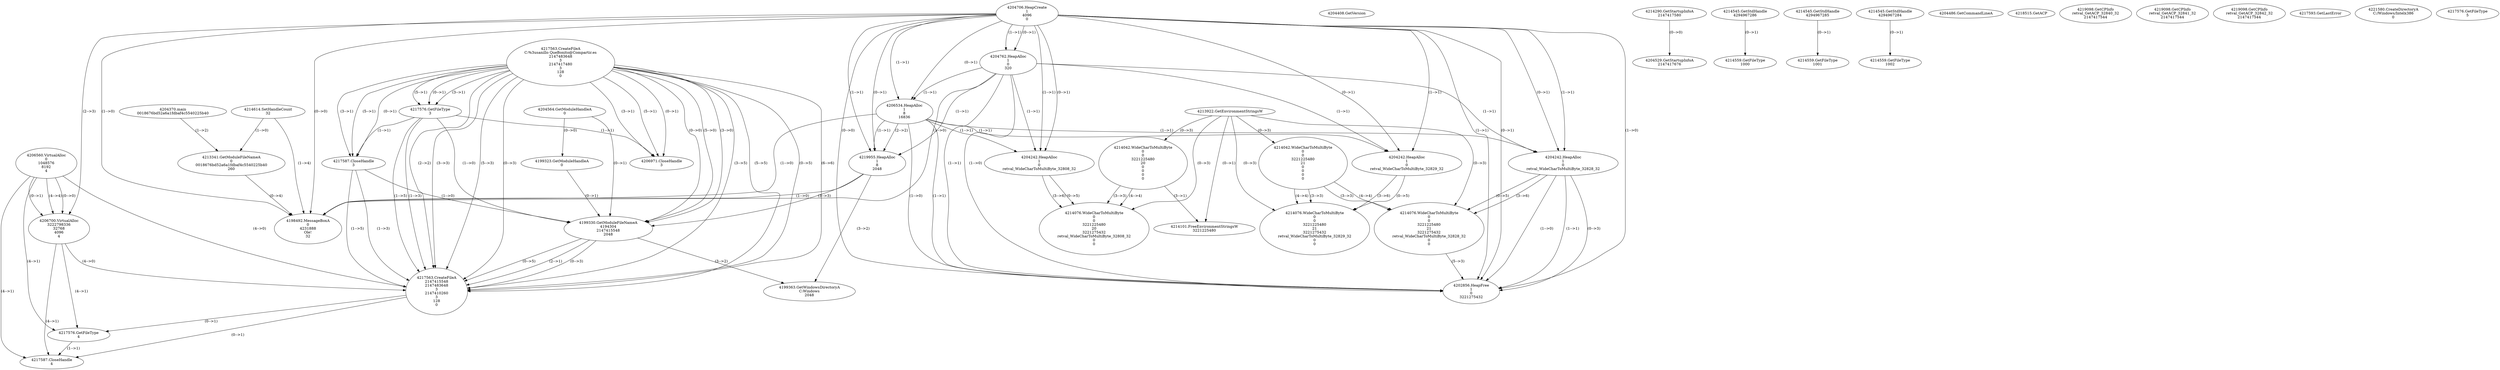 // Global SCDG with merge call
digraph {
	0 [label="4204370.main
0018676bd52a6a1fdbaf4c5540225b40"]
	1 [label="4204408.GetVersion
"]
	2 [label="4204706.HeapCreate
1
4096
0"]
	3 [label="4204762.HeapAlloc
1
0
320"]
	2 -> 3 [label="(1-->1)"]
	2 -> 3 [label="(0-->1)"]
	4 [label="4206534.HeapAlloc
1
8
16836"]
	2 -> 4 [label="(1-->1)"]
	2 -> 4 [label="(0-->1)"]
	3 -> 4 [label="(1-->1)"]
	5 [label="4206560.VirtualAlloc
0
1048576
8192
4"]
	6 [label="4206700.VirtualAlloc
3222798336
32768
4096
4"]
	5 -> 6 [label="(0-->1)"]
	2 -> 6 [label="(2-->3)"]
	5 -> 6 [label="(4-->4)"]
	5 -> 6 [label="(0-->0)"]
	7 [label="4214290.GetStartupInfoA
2147417580"]
	8 [label="4214545.GetStdHandle
4294967286"]
	9 [label="4214559.GetFileType
1000"]
	8 -> 9 [label="(0-->1)"]
	10 [label="4214545.GetStdHandle
4294967285"]
	11 [label="4214559.GetFileType
1001"]
	10 -> 11 [label="(0-->1)"]
	12 [label="4214545.GetStdHandle
4294967284"]
	13 [label="4214559.GetFileType
1002"]
	12 -> 13 [label="(0-->1)"]
	14 [label="4214614.SetHandleCount
32"]
	15 [label="4204486.GetCommandLineA
"]
	16 [label="4213922.GetEnvironmentStringsW
"]
	17 [label="4214042.WideCharToMultiByte
0
0
3221225480
20
0
0
0
0"]
	16 -> 17 [label="(0-->3)"]
	18 [label="4214101.FreeEnvironmentStringsW
3221225480"]
	16 -> 18 [label="(0-->1)"]
	17 -> 18 [label="(3-->1)"]
	19 [label="4218515.GetACP
"]
	20 [label="4213341.GetModuleFileNameA
0
0018676bd52a6a1fdbaf4c5540225b40
260"]
	0 -> 20 [label="(1-->2)"]
	14 -> 20 [label="(1-->0)"]
	21 [label="4219955.HeapAlloc
1
8
2048"]
	2 -> 21 [label="(1-->1)"]
	2 -> 21 [label="(0-->1)"]
	3 -> 21 [label="(1-->1)"]
	4 -> 21 [label="(1-->1)"]
	4 -> 21 [label="(2-->2)"]
	22 [label="4204529.GetStartupInfoA
2147417676"]
	7 -> 22 [label="(0-->0)"]
	23 [label="4204564.GetModuleHandleA
0"]
	24 [label="4217563.CreateFileA
C:\Gusanillo QueBonito@Compartir.es
2147483648
3
2147417480
3
128
0"]
	25 [label="4217576.GetFileType
3"]
	24 -> 25 [label="(3-->1)"]
	24 -> 25 [label="(5-->1)"]
	24 -> 25 [label="(0-->1)"]
	26 [label="4206971.CloseHandle
3"]
	24 -> 26 [label="(3-->1)"]
	24 -> 26 [label="(5-->1)"]
	24 -> 26 [label="(0-->1)"]
	25 -> 26 [label="(1-->1)"]
	27 [label="4198492.MessageBoxA
0
4231888
Ole!
32"]
	14 -> 27 [label="(1-->4)"]
	20 -> 27 [label="(0-->4)"]
	2 -> 27 [label="(1-->0)"]
	2 -> 27 [label="(0-->0)"]
	3 -> 27 [label="(1-->0)"]
	4 -> 27 [label="(1-->0)"]
	21 -> 27 [label="(1-->0)"]
	28 [label="4219098.GetCPInfo
retval_GetACP_32840_32
2147417544"]
	29 [label="4219098.GetCPInfo
retval_GetACP_32841_32
2147417544"]
	30 [label="4219098.GetCPInfo
retval_GetACP_32842_32
2147417544"]
	31 [label="4217587.CloseHandle
3"]
	24 -> 31 [label="(3-->1)"]
	24 -> 31 [label="(5-->1)"]
	24 -> 31 [label="(0-->1)"]
	25 -> 31 [label="(1-->1)"]
	32 [label="4217593.GetLastError
"]
	33 [label="4199323.GetModuleHandleA
0"]
	23 -> 33 [label="(0-->0)"]
	34 [label="4199330.GetModuleFileNameA
4194304
2147415548
2048"]
	23 -> 34 [label="(0-->1)"]
	33 -> 34 [label="(0-->1)"]
	21 -> 34 [label="(3-->3)"]
	24 -> 34 [label="(3-->0)"]
	24 -> 34 [label="(5-->0)"]
	24 -> 34 [label="(0-->0)"]
	25 -> 34 [label="(1-->0)"]
	31 -> 34 [label="(1-->0)"]
	35 [label="4199363.GetWindowsDirectoryA
C:\Windows
2048"]
	21 -> 35 [label="(3-->2)"]
	34 -> 35 [label="(3-->2)"]
	36 [label="4221580.CreateDirectoryA
C:/Windows/Intelx386
0"]
	37 [label="4217563.CreateFileA
2147415548
2147483648
3
2147410260
3
128
0"]
	34 -> 37 [label="(2-->1)"]
	24 -> 37 [label="(2-->2)"]
	24 -> 37 [label="(3-->3)"]
	24 -> 37 [label="(5-->3)"]
	24 -> 37 [label="(0-->3)"]
	25 -> 37 [label="(1-->3)"]
	31 -> 37 [label="(1-->3)"]
	34 -> 37 [label="(0-->3)"]
	24 -> 37 [label="(3-->5)"]
	24 -> 37 [label="(5-->5)"]
	24 -> 37 [label="(0-->5)"]
	25 -> 37 [label="(1-->5)"]
	31 -> 37 [label="(1-->5)"]
	34 -> 37 [label="(0-->5)"]
	24 -> 37 [label="(6-->6)"]
	5 -> 37 [label="(4-->0)"]
	6 -> 37 [label="(4-->0)"]
	38 [label="4217576.GetFileType
4"]
	5 -> 38 [label="(4-->1)"]
	6 -> 38 [label="(4-->1)"]
	37 -> 38 [label="(0-->1)"]
	39 [label="4217587.CloseHandle
4"]
	5 -> 39 [label="(4-->1)"]
	6 -> 39 [label="(4-->1)"]
	37 -> 39 [label="(0-->1)"]
	38 -> 39 [label="(1-->1)"]
	40 [label="4217576.GetFileType
5"]
	41 [label="4214042.WideCharToMultiByte
0
0
3221225480
21
0
0
0
0"]
	16 -> 41 [label="(0-->3)"]
	42 [label="4204242.HeapAlloc
1
0
retval_WideCharToMultiByte_32828_32"]
	2 -> 42 [label="(1-->1)"]
	2 -> 42 [label="(0-->1)"]
	3 -> 42 [label="(1-->1)"]
	4 -> 42 [label="(1-->1)"]
	43 [label="4214076.WideCharToMultiByte
0
0
3221225480
21
3221275432
retval_WideCharToMultiByte_32828_32
0
0"]
	16 -> 43 [label="(0-->3)"]
	41 -> 43 [label="(3-->3)"]
	41 -> 43 [label="(4-->4)"]
	42 -> 43 [label="(0-->5)"]
	42 -> 43 [label="(3-->6)"]
	44 [label="4202856.HeapFree
1
0
3221275432"]
	2 -> 44 [label="(1-->1)"]
	2 -> 44 [label="(0-->1)"]
	3 -> 44 [label="(1-->1)"]
	4 -> 44 [label="(1-->1)"]
	42 -> 44 [label="(1-->1)"]
	42 -> 44 [label="(0-->3)"]
	43 -> 44 [label="(5-->3)"]
	2 -> 44 [label="(1-->0)"]
	2 -> 44 [label="(0-->0)"]
	3 -> 44 [label="(1-->0)"]
	4 -> 44 [label="(1-->0)"]
	42 -> 44 [label="(1-->0)"]
	45 [label="4204242.HeapAlloc
1
0
retval_WideCharToMultiByte_32829_32"]
	2 -> 45 [label="(1-->1)"]
	2 -> 45 [label="(0-->1)"]
	3 -> 45 [label="(1-->1)"]
	4 -> 45 [label="(1-->1)"]
	46 [label="4214076.WideCharToMultiByte
0
0
3221225480
21
3221275432
retval_WideCharToMultiByte_32829_32
0
0"]
	16 -> 46 [label="(0-->3)"]
	41 -> 46 [label="(3-->3)"]
	41 -> 46 [label="(4-->4)"]
	45 -> 46 [label="(0-->5)"]
	45 -> 46 [label="(3-->6)"]
	47 [label="4204242.HeapAlloc
1
0
retval_WideCharToMultiByte_32808_32"]
	2 -> 47 [label="(1-->1)"]
	2 -> 47 [label="(0-->1)"]
	3 -> 47 [label="(1-->1)"]
	4 -> 47 [label="(1-->1)"]
	48 [label="4214076.WideCharToMultiByte
0
0
3221225480
20
3221275432
retval_WideCharToMultiByte_32808_32
0
0"]
	16 -> 48 [label="(0-->3)"]
	17 -> 48 [label="(3-->3)"]
	17 -> 48 [label="(4-->4)"]
	47 -> 48 [label="(0-->5)"]
	47 -> 48 [label="(3-->6)"]
}
